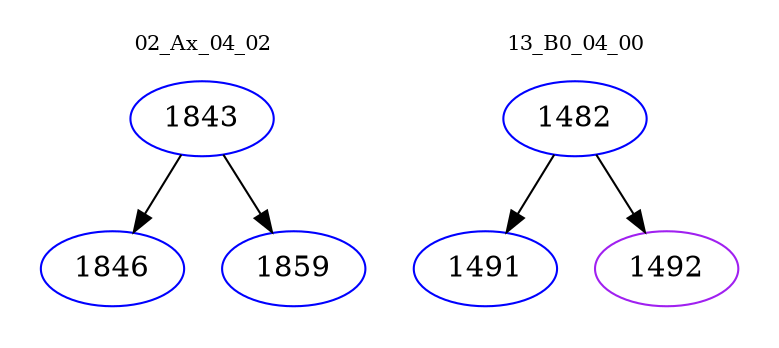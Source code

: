 digraph{
subgraph cluster_0 {
color = white
label = "02_Ax_04_02";
fontsize=10;
T0_1843 [label="1843", color="blue"]
T0_1843 -> T0_1846 [color="black"]
T0_1846 [label="1846", color="blue"]
T0_1843 -> T0_1859 [color="black"]
T0_1859 [label="1859", color="blue"]
}
subgraph cluster_1 {
color = white
label = "13_B0_04_00";
fontsize=10;
T1_1482 [label="1482", color="blue"]
T1_1482 -> T1_1491 [color="black"]
T1_1491 [label="1491", color="blue"]
T1_1482 -> T1_1492 [color="black"]
T1_1492 [label="1492", color="purple"]
}
}
